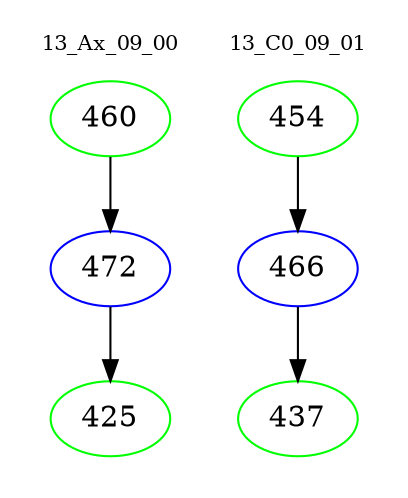 digraph{
subgraph cluster_0 {
color = white
label = "13_Ax_09_00";
fontsize=10;
T0_460 [label="460", color="green"]
T0_460 -> T0_472 [color="black"]
T0_472 [label="472", color="blue"]
T0_472 -> T0_425 [color="black"]
T0_425 [label="425", color="green"]
}
subgraph cluster_1 {
color = white
label = "13_C0_09_01";
fontsize=10;
T1_454 [label="454", color="green"]
T1_454 -> T1_466 [color="black"]
T1_466 [label="466", color="blue"]
T1_466 -> T1_437 [color="black"]
T1_437 [label="437", color="green"]
}
}
